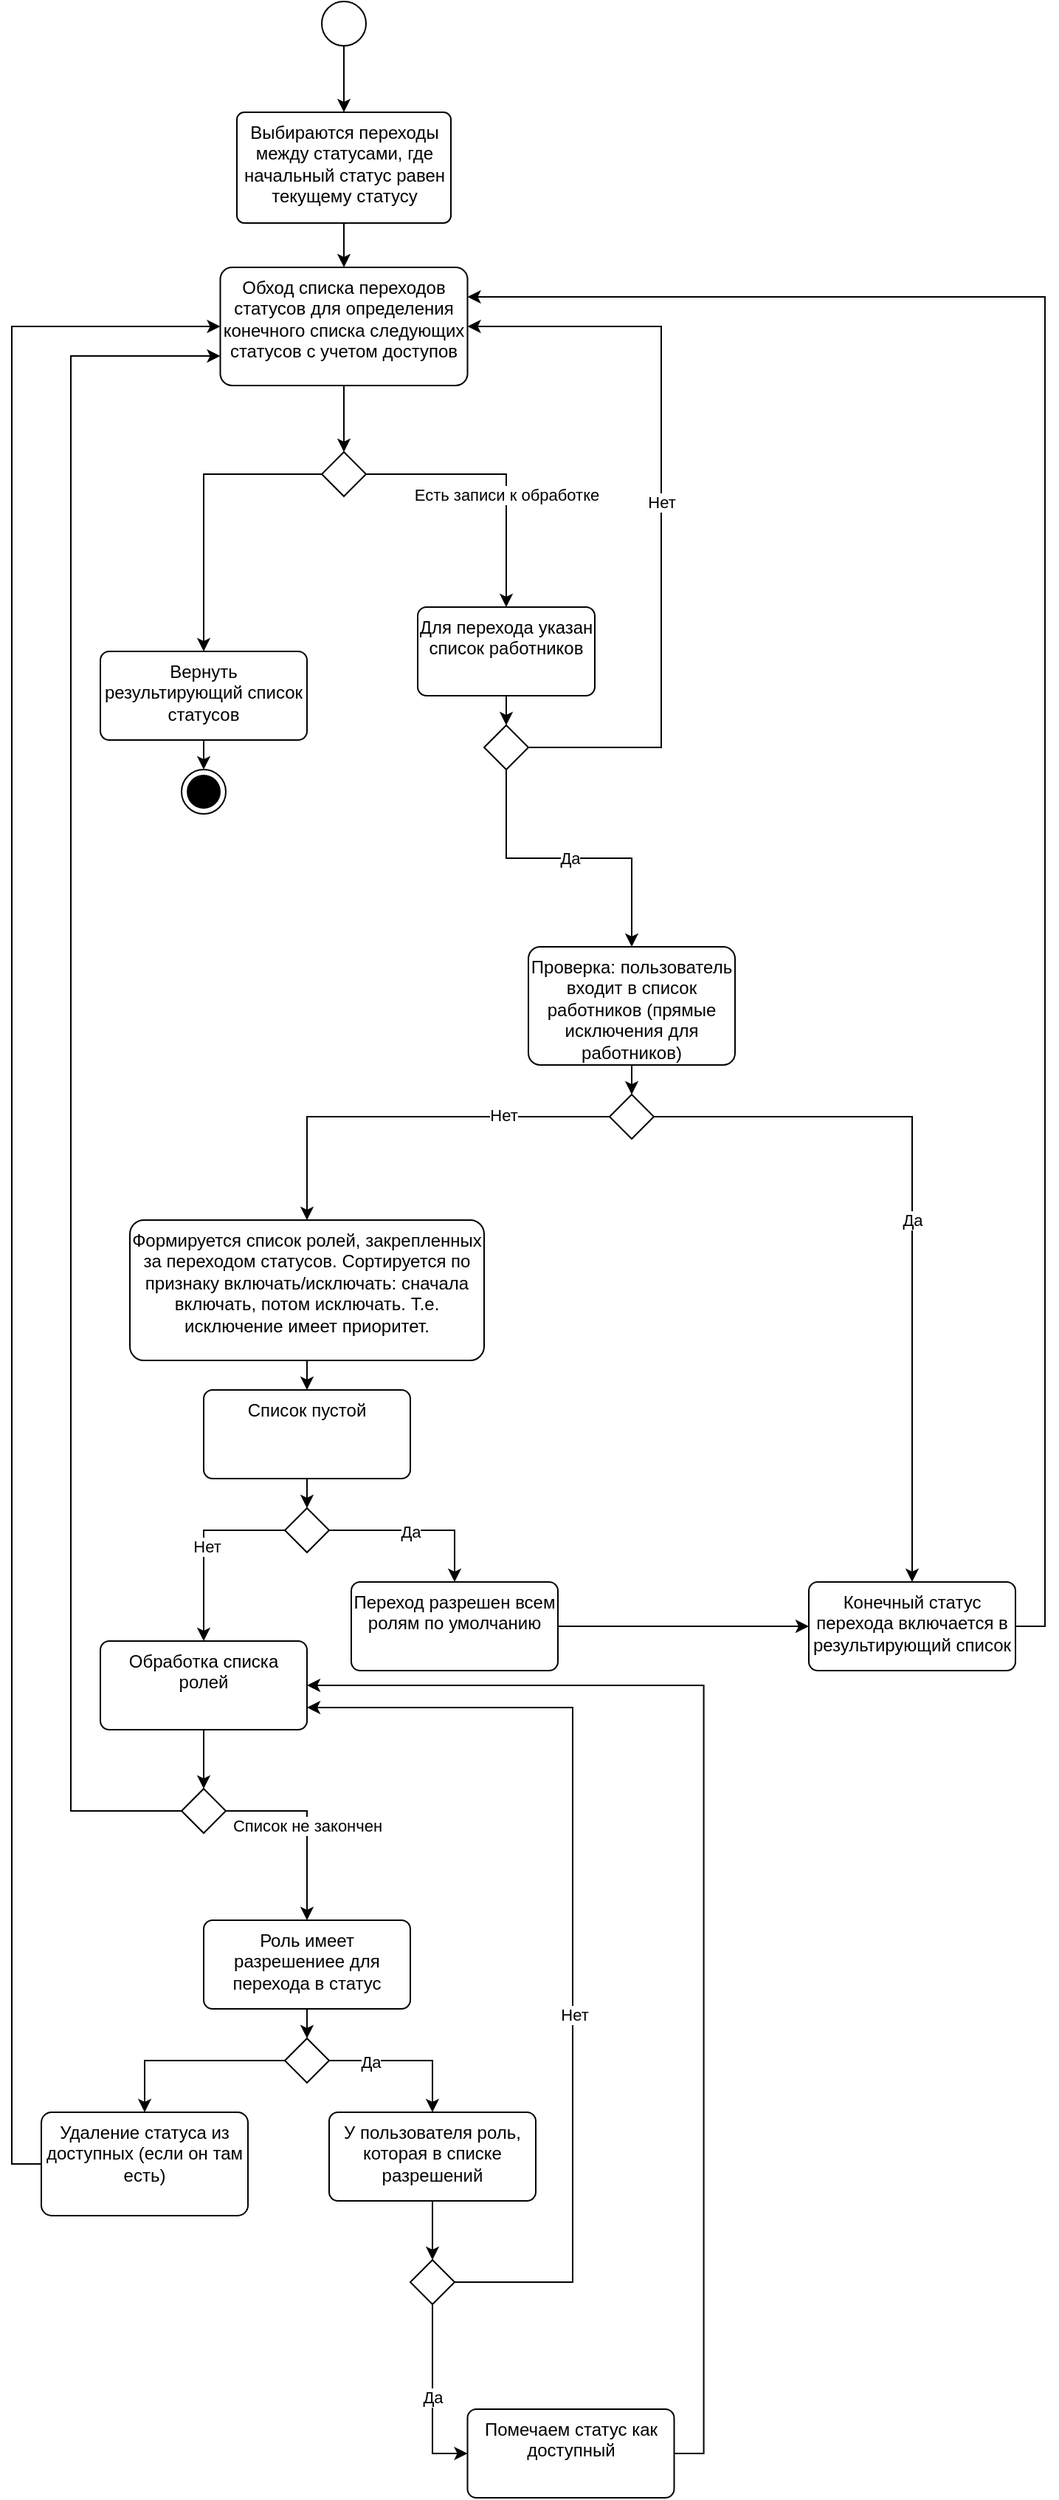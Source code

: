 <mxfile version="20.2.8" type="device" pages="3"><diagram id="eFgsTeEYelKQ_ePK37qf" name="Возможные статусы"><mxGraphModel dx="572" dy="1965" grid="1" gridSize="10" guides="1" tooltips="1" connect="1" arrows="1" fold="1" page="1" pageScale="1" pageWidth="850" pageHeight="1100" math="0" shadow="0"><root><mxCell id="0"/><mxCell id="1" parent="0"/><mxCell id="c5JYzMj96R1MtIDLFCYo-1" style="edgeStyle=orthogonalEdgeStyle;rounded=0;orthogonalLoop=1;jettySize=auto;html=1;exitX=0.5;exitY=1;exitDx=0;exitDy=0;entryX=0.5;entryY=0;entryDx=0;entryDy=0;" parent="1" source="c5JYzMj96R1MtIDLFCYo-2" target="c5JYzMj96R1MtIDLFCYo-4" edge="1"><mxGeometry relative="1" as="geometry"/></mxCell><mxCell id="c5JYzMj96R1MtIDLFCYo-2" value="" style="ellipse;fillColor=#ffffff;strokeColor=#000000;" parent="1" vertex="1"><mxGeometry x="1560" y="-20" width="30" height="30" as="geometry"/></mxCell><mxCell id="c5JYzMj96R1MtIDLFCYo-3" value="" style="edgeStyle=orthogonalEdgeStyle;rounded=0;orthogonalLoop=1;jettySize=auto;html=1;" parent="1" source="c5JYzMj96R1MtIDLFCYo-4" target="c5JYzMj96R1MtIDLFCYo-8" edge="1"><mxGeometry relative="1" as="geometry"/></mxCell><mxCell id="c5JYzMj96R1MtIDLFCYo-4" value="&lt;div&gt;Выбираются переходы между статусами, где начальный статус равен текущему статусу&lt;br&gt;&lt;/div&gt;&lt;div&gt;&lt;br&gt;&lt;/div&gt;" style="html=1;align=center;verticalAlign=top;rounded=1;absoluteArcSize=1;arcSize=10;dashed=0;whiteSpace=wrap;" parent="1" vertex="1"><mxGeometry x="1502.5" y="55" width="145" height="75" as="geometry"/></mxCell><mxCell id="c5JYzMj96R1MtIDLFCYo-5" value="" style="edgeStyle=orthogonalEdgeStyle;rounded=0;orthogonalLoop=1;jettySize=auto;html=1;exitX=1;exitY=0.5;exitDx=0;exitDy=0;" parent="1" source="c5JYzMj96R1MtIDLFCYo-53" target="c5JYzMj96R1MtIDLFCYo-10" edge="1"><mxGeometry relative="1" as="geometry"><mxPoint x="1575" y="350" as="sourcePoint"/></mxGeometry></mxCell><mxCell id="c5JYzMj96R1MtIDLFCYo-6" value="Есть записи к обработке" style="edgeLabel;html=1;align=center;verticalAlign=middle;resizable=0;points=[];" parent="c5JYzMj96R1MtIDLFCYo-5" vertex="1" connectable="0"><mxGeometry x="0.173" relative="1" as="geometry"><mxPoint as="offset"/></mxGeometry></mxCell><mxCell id="c5JYzMj96R1MtIDLFCYo-7" style="edgeStyle=orthogonalEdgeStyle;rounded=0;orthogonalLoop=1;jettySize=auto;html=1;exitX=0.5;exitY=1;exitDx=0;exitDy=0;entryX=0.5;entryY=0;entryDx=0;entryDy=0;" parent="1" source="c5JYzMj96R1MtIDLFCYo-8" target="c5JYzMj96R1MtIDLFCYo-53" edge="1"><mxGeometry relative="1" as="geometry"/></mxCell><mxCell id="c5JYzMj96R1MtIDLFCYo-8" value="Обход списка переходов статусов для определения конечного списка следующих статусов с учетом доступов" style="whiteSpace=wrap;html=1;verticalAlign=top;rounded=1;arcSize=10;dashed=0;" parent="1" vertex="1"><mxGeometry x="1491.25" y="160" width="167.5" height="80" as="geometry"/></mxCell><mxCell id="c5JYzMj96R1MtIDLFCYo-9" style="edgeStyle=orthogonalEdgeStyle;rounded=0;orthogonalLoop=1;jettySize=auto;html=1;exitX=0.5;exitY=1;exitDx=0;exitDy=0;entryX=0.5;entryY=0;entryDx=0;entryDy=0;" parent="1" source="c5JYzMj96R1MtIDLFCYo-10" target="c5JYzMj96R1MtIDLFCYo-14" edge="1"><mxGeometry relative="1" as="geometry"/></mxCell><mxCell id="c5JYzMj96R1MtIDLFCYo-10" value="Для перехода указан список работников" style="whiteSpace=wrap;html=1;verticalAlign=top;rounded=1;arcSize=10;dashed=0;" parent="1" vertex="1"><mxGeometry x="1625" y="390" width="120" height="60" as="geometry"/></mxCell><mxCell id="c5JYzMj96R1MtIDLFCYo-11" value="Да" style="edgeStyle=orthogonalEdgeStyle;rounded=0;orthogonalLoop=1;jettySize=auto;html=1;exitX=0.5;exitY=1;exitDx=0;exitDy=0;entryX=0.5;entryY=0;entryDx=0;entryDy=0;" parent="1" source="c5JYzMj96R1MtIDLFCYo-14" target="c5JYzMj96R1MtIDLFCYo-16" edge="1"><mxGeometry relative="1" as="geometry"/></mxCell><mxCell id="c5JYzMj96R1MtIDLFCYo-12" style="edgeStyle=orthogonalEdgeStyle;rounded=0;orthogonalLoop=1;jettySize=auto;html=1;exitX=1;exitY=0.5;exitDx=0;exitDy=0;entryX=1;entryY=0.5;entryDx=0;entryDy=0;" parent="1" source="c5JYzMj96R1MtIDLFCYo-14" target="c5JYzMj96R1MtIDLFCYo-8" edge="1"><mxGeometry relative="1" as="geometry"><Array as="points"><mxPoint x="1790" y="485"/><mxPoint x="1790" y="200"/></Array></mxGeometry></mxCell><mxCell id="c5JYzMj96R1MtIDLFCYo-13" value="Нет" style="edgeLabel;html=1;align=center;verticalAlign=middle;resizable=0;points=[];" parent="c5JYzMj96R1MtIDLFCYo-12" vertex="1" connectable="0"><mxGeometry x="0.014" relative="1" as="geometry"><mxPoint as="offset"/></mxGeometry></mxCell><mxCell id="c5JYzMj96R1MtIDLFCYo-14" value="" style="rhombus;" parent="1" vertex="1"><mxGeometry x="1670" y="470" width="30" height="30" as="geometry"/></mxCell><mxCell id="c5JYzMj96R1MtIDLFCYo-15" style="edgeStyle=orthogonalEdgeStyle;rounded=0;orthogonalLoop=1;jettySize=auto;html=1;exitX=0.5;exitY=1;exitDx=0;exitDy=0;entryX=0.5;entryY=0;entryDx=0;entryDy=0;" parent="1" source="c5JYzMj96R1MtIDLFCYo-16" target="c5JYzMj96R1MtIDLFCYo-20" edge="1"><mxGeometry relative="1" as="geometry"/></mxCell><mxCell id="c5JYzMj96R1MtIDLFCYo-16" value="Проверка: пользователь входит в список работников (прямые исключения для работников)" style="whiteSpace=wrap;html=1;verticalAlign=top;rounded=1;arcSize=10;dashed=0;" parent="1" vertex="1"><mxGeometry x="1700" y="620" width="140" height="80" as="geometry"/></mxCell><mxCell id="c5JYzMj96R1MtIDLFCYo-17" value="Да" style="edgeStyle=orthogonalEdgeStyle;rounded=0;orthogonalLoop=1;jettySize=auto;html=1;exitX=1;exitY=0.5;exitDx=0;exitDy=0;entryX=0.5;entryY=0;entryDx=0;entryDy=0;" parent="1" source="c5JYzMj96R1MtIDLFCYo-20" target="c5JYzMj96R1MtIDLFCYo-22" edge="1"><mxGeometry relative="1" as="geometry"/></mxCell><mxCell id="c5JYzMj96R1MtIDLFCYo-18" style="edgeStyle=orthogonalEdgeStyle;rounded=0;orthogonalLoop=1;jettySize=auto;html=1;exitX=0;exitY=0.5;exitDx=0;exitDy=0;" parent="1" source="c5JYzMj96R1MtIDLFCYo-20" target="c5JYzMj96R1MtIDLFCYo-24" edge="1"><mxGeometry relative="1" as="geometry"/></mxCell><mxCell id="c5JYzMj96R1MtIDLFCYo-19" value="Нет" style="edgeLabel;html=1;align=center;verticalAlign=middle;resizable=0;points=[];" parent="c5JYzMj96R1MtIDLFCYo-18" vertex="1" connectable="0"><mxGeometry x="-0.476" y="-2" relative="1" as="geometry"><mxPoint y="1" as="offset"/></mxGeometry></mxCell><mxCell id="c5JYzMj96R1MtIDLFCYo-20" value="" style="rhombus;" parent="1" vertex="1"><mxGeometry x="1755" y="720" width="30" height="30" as="geometry"/></mxCell><mxCell id="c5JYzMj96R1MtIDLFCYo-21" style="edgeStyle=orthogonalEdgeStyle;rounded=0;orthogonalLoop=1;jettySize=auto;html=1;exitX=1;exitY=0.5;exitDx=0;exitDy=0;entryX=1;entryY=0.25;entryDx=0;entryDy=0;" parent="1" source="c5JYzMj96R1MtIDLFCYo-22" target="c5JYzMj96R1MtIDLFCYo-8" edge="1"><mxGeometry relative="1" as="geometry"/></mxCell><mxCell id="c5JYzMj96R1MtIDLFCYo-22" value="Конечный статус перехода включается в результирующий список" style="whiteSpace=wrap;html=1;verticalAlign=top;rounded=1;arcSize=10;dashed=0;" parent="1" vertex="1"><mxGeometry x="1890" y="1050" width="140" height="60" as="geometry"/></mxCell><mxCell id="c5JYzMj96R1MtIDLFCYo-23" style="edgeStyle=orthogonalEdgeStyle;rounded=0;orthogonalLoop=1;jettySize=auto;html=1;exitX=0.5;exitY=1;exitDx=0;exitDy=0;entryX=0.5;entryY=0;entryDx=0;entryDy=0;" parent="1" source="c5JYzMj96R1MtIDLFCYo-24" target="c5JYzMj96R1MtIDLFCYo-26" edge="1"><mxGeometry relative="1" as="geometry"/></mxCell><mxCell id="c5JYzMj96R1MtIDLFCYo-24" value="Формируется список ролей, закрепленных за переходом статусов. Сортируется по признаку включать/исключать: сначала включать, потом исключать. Т.е. исключение имеет приоритет." style="whiteSpace=wrap;html=1;verticalAlign=top;rounded=1;arcSize=10;dashed=0;" parent="1" vertex="1"><mxGeometry x="1430" y="805" width="240" height="95" as="geometry"/></mxCell><mxCell id="c5JYzMj96R1MtIDLFCYo-25" style="edgeStyle=orthogonalEdgeStyle;rounded=0;orthogonalLoop=1;jettySize=auto;html=1;exitX=0.5;exitY=1;exitDx=0;exitDy=0;entryX=0.5;entryY=0;entryDx=0;entryDy=0;" parent="1" source="c5JYzMj96R1MtIDLFCYo-26" target="c5JYzMj96R1MtIDLFCYo-31" edge="1"><mxGeometry relative="1" as="geometry"/></mxCell><mxCell id="c5JYzMj96R1MtIDLFCYo-26" value="&lt;div&gt;Список пустой&lt;/div&gt;" style="whiteSpace=wrap;html=1;verticalAlign=top;rounded=1;arcSize=10;dashed=0;" parent="1" vertex="1"><mxGeometry x="1480" y="920" width="140" height="60" as="geometry"/></mxCell><mxCell id="c5JYzMj96R1MtIDLFCYo-27" style="edgeStyle=orthogonalEdgeStyle;rounded=0;orthogonalLoop=1;jettySize=auto;html=1;exitX=1;exitY=0.5;exitDx=0;exitDy=0;entryX=0.5;entryY=0;entryDx=0;entryDy=0;" parent="1" source="c5JYzMj96R1MtIDLFCYo-31" target="c5JYzMj96R1MtIDLFCYo-33" edge="1"><mxGeometry relative="1" as="geometry"/></mxCell><mxCell id="c5JYzMj96R1MtIDLFCYo-28" value="Да" style="edgeLabel;html=1;align=center;verticalAlign=middle;resizable=0;points=[];" parent="c5JYzMj96R1MtIDLFCYo-27" vertex="1" connectable="0"><mxGeometry x="-0.089" y="-1" relative="1" as="geometry"><mxPoint as="offset"/></mxGeometry></mxCell><mxCell id="c5JYzMj96R1MtIDLFCYo-29" style="edgeStyle=orthogonalEdgeStyle;rounded=0;orthogonalLoop=1;jettySize=auto;html=1;exitX=0;exitY=0.5;exitDx=0;exitDy=0;" parent="1" source="c5JYzMj96R1MtIDLFCYo-31" target="c5JYzMj96R1MtIDLFCYo-51" edge="1"><mxGeometry relative="1" as="geometry"/></mxCell><mxCell id="c5JYzMj96R1MtIDLFCYo-30" value="Нет" style="edgeLabel;html=1;align=center;verticalAlign=middle;resizable=0;points=[];" parent="c5JYzMj96R1MtIDLFCYo-29" vertex="1" connectable="0"><mxGeometry x="0.005" y="2" relative="1" as="geometry"><mxPoint as="offset"/></mxGeometry></mxCell><mxCell id="c5JYzMj96R1MtIDLFCYo-31" value="" style="rhombus;" parent="1" vertex="1"><mxGeometry x="1535" y="1000" width="30" height="30" as="geometry"/></mxCell><mxCell id="c5JYzMj96R1MtIDLFCYo-32" style="edgeStyle=orthogonalEdgeStyle;rounded=0;orthogonalLoop=1;jettySize=auto;html=1;exitX=1;exitY=0.5;exitDx=0;exitDy=0;entryX=0;entryY=0.5;entryDx=0;entryDy=0;" parent="1" source="c5JYzMj96R1MtIDLFCYo-33" target="c5JYzMj96R1MtIDLFCYo-22" edge="1"><mxGeometry relative="1" as="geometry"/></mxCell><mxCell id="c5JYzMj96R1MtIDLFCYo-33" value="Переход разрешен всем ролям по умолчанию" style="whiteSpace=wrap;html=1;verticalAlign=top;rounded=1;arcSize=10;dashed=0;" parent="1" vertex="1"><mxGeometry x="1580" y="1050" width="140" height="60" as="geometry"/></mxCell><mxCell id="c5JYzMj96R1MtIDLFCYo-34" style="edgeStyle=orthogonalEdgeStyle;rounded=0;orthogonalLoop=1;jettySize=auto;html=1;exitX=0.5;exitY=1;exitDx=0;exitDy=0;entryX=0.5;entryY=0;entryDx=0;entryDy=0;" parent="1" source="c5JYzMj96R1MtIDLFCYo-35" target="c5JYzMj96R1MtIDLFCYo-39" edge="1"><mxGeometry relative="1" as="geometry"/></mxCell><mxCell id="c5JYzMj96R1MtIDLFCYo-35" value="Роль имеет разрешениее для перехода в статус" style="whiteSpace=wrap;html=1;verticalAlign=top;rounded=1;arcSize=10;dashed=0;" parent="1" vertex="1"><mxGeometry x="1480" y="1279" width="140" height="60" as="geometry"/></mxCell><mxCell id="c5JYzMj96R1MtIDLFCYo-36" style="edgeStyle=orthogonalEdgeStyle;rounded=0;orthogonalLoop=1;jettySize=auto;html=1;exitX=1;exitY=0.5;exitDx=0;exitDy=0;entryX=0.5;entryY=0;entryDx=0;entryDy=0;" parent="1" source="c5JYzMj96R1MtIDLFCYo-39" target="c5JYzMj96R1MtIDLFCYo-41" edge="1"><mxGeometry relative="1" as="geometry"/></mxCell><mxCell id="c5JYzMj96R1MtIDLFCYo-37" value="Да" style="edgeLabel;html=1;align=center;verticalAlign=middle;resizable=0;points=[];" parent="c5JYzMj96R1MtIDLFCYo-36" vertex="1" connectable="0"><mxGeometry x="-0.475" y="-1" relative="1" as="geometry"><mxPoint as="offset"/></mxGeometry></mxCell><mxCell id="c5JYzMj96R1MtIDLFCYo-38" style="edgeStyle=orthogonalEdgeStyle;rounded=0;orthogonalLoop=1;jettySize=auto;html=1;exitX=0;exitY=0.5;exitDx=0;exitDy=0;entryX=0.5;entryY=0;entryDx=0;entryDy=0;" parent="1" source="c5JYzMj96R1MtIDLFCYo-39" target="c5JYzMj96R1MtIDLFCYo-49" edge="1"><mxGeometry relative="1" as="geometry"/></mxCell><mxCell id="c5JYzMj96R1MtIDLFCYo-39" value="" style="rhombus;" parent="1" vertex="1"><mxGeometry x="1535" y="1359" width="30" height="30" as="geometry"/></mxCell><mxCell id="c5JYzMj96R1MtIDLFCYo-40" style="edgeStyle=orthogonalEdgeStyle;rounded=0;orthogonalLoop=1;jettySize=auto;html=1;exitX=0.5;exitY=1;exitDx=0;exitDy=0;entryX=0.5;entryY=0;entryDx=0;entryDy=0;" parent="1" source="c5JYzMj96R1MtIDLFCYo-41" target="c5JYzMj96R1MtIDLFCYo-45" edge="1"><mxGeometry relative="1" as="geometry"/></mxCell><mxCell id="c5JYzMj96R1MtIDLFCYo-41" value="У пользователя роль, которая в списке разрешений" style="whiteSpace=wrap;html=1;verticalAlign=top;rounded=1;arcSize=10;dashed=0;" parent="1" vertex="1"><mxGeometry x="1565" y="1409" width="140" height="60" as="geometry"/></mxCell><mxCell id="c5JYzMj96R1MtIDLFCYo-42" value="Да" style="edgeStyle=orthogonalEdgeStyle;rounded=0;orthogonalLoop=1;jettySize=auto;html=1;exitX=0.5;exitY=1;exitDx=0;exitDy=0;entryX=0;entryY=0.5;entryDx=0;entryDy=0;" parent="1" source="c5JYzMj96R1MtIDLFCYo-45" target="c5JYzMj96R1MtIDLFCYo-47" edge="1"><mxGeometry relative="1" as="geometry"/></mxCell><mxCell id="c5JYzMj96R1MtIDLFCYo-43" style="edgeStyle=orthogonalEdgeStyle;rounded=0;orthogonalLoop=1;jettySize=auto;html=1;exitX=1;exitY=0.5;exitDx=0;exitDy=0;entryX=1;entryY=0.75;entryDx=0;entryDy=0;" parent="1" source="c5JYzMj96R1MtIDLFCYo-45" target="c5JYzMj96R1MtIDLFCYo-51" edge="1"><mxGeometry relative="1" as="geometry"><Array as="points"><mxPoint x="1730" y="1524"/><mxPoint x="1730" y="1135"/></Array></mxGeometry></mxCell><mxCell id="c5JYzMj96R1MtIDLFCYo-44" value="Нет" style="edgeLabel;html=1;align=center;verticalAlign=middle;resizable=0;points=[];" parent="c5JYzMj96R1MtIDLFCYo-43" vertex="1" connectable="0"><mxGeometry x="-0.195" y="-1" relative="1" as="geometry"><mxPoint as="offset"/></mxGeometry></mxCell><mxCell id="c5JYzMj96R1MtIDLFCYo-45" value="" style="rhombus;" parent="1" vertex="1"><mxGeometry x="1620" y="1509" width="30" height="30" as="geometry"/></mxCell><mxCell id="c5JYzMj96R1MtIDLFCYo-46" style="edgeStyle=orthogonalEdgeStyle;rounded=0;orthogonalLoop=1;jettySize=auto;html=1;exitX=1;exitY=0.5;exitDx=0;exitDy=0;entryX=1;entryY=0.5;entryDx=0;entryDy=0;" parent="1" source="c5JYzMj96R1MtIDLFCYo-47" target="c5JYzMj96R1MtIDLFCYo-51" edge="1"><mxGeometry relative="1" as="geometry"/></mxCell><mxCell id="c5JYzMj96R1MtIDLFCYo-47" value="Помечаем статус как доступный" style="whiteSpace=wrap;html=1;verticalAlign=top;rounded=1;arcSize=10;dashed=0;" parent="1" vertex="1"><mxGeometry x="1658.75" y="1610" width="140" height="60" as="geometry"/></mxCell><mxCell id="c5JYzMj96R1MtIDLFCYo-48" style="edgeStyle=orthogonalEdgeStyle;rounded=0;orthogonalLoop=1;jettySize=auto;html=1;exitX=0;exitY=0.5;exitDx=0;exitDy=0;entryX=0;entryY=0.5;entryDx=0;entryDy=0;" parent="1" source="c5JYzMj96R1MtIDLFCYo-49" target="c5JYzMj96R1MtIDLFCYo-8" edge="1"><mxGeometry relative="1" as="geometry"/></mxCell><mxCell id="c5JYzMj96R1MtIDLFCYo-49" value="Удаление статуса из доступных (если он там есть)" style="whiteSpace=wrap;html=1;verticalAlign=top;rounded=1;arcSize=10;dashed=0;" parent="1" vertex="1"><mxGeometry x="1370" y="1409" width="140" height="70" as="geometry"/></mxCell><mxCell id="c5JYzMj96R1MtIDLFCYo-50" style="edgeStyle=orthogonalEdgeStyle;rounded=0;orthogonalLoop=1;jettySize=auto;html=1;exitX=0.5;exitY=1;exitDx=0;exitDy=0;entryX=0.5;entryY=0;entryDx=0;entryDy=0;" parent="1" source="c5JYzMj96R1MtIDLFCYo-51" target="c5JYzMj96R1MtIDLFCYo-56" edge="1"><mxGeometry relative="1" as="geometry"/></mxCell><mxCell id="c5JYzMj96R1MtIDLFCYo-51" value="Обработка списка ролей" style="whiteSpace=wrap;html=1;verticalAlign=top;rounded=1;arcSize=10;dashed=0;" parent="1" vertex="1"><mxGeometry x="1410" y="1090" width="140" height="60" as="geometry"/></mxCell><mxCell id="c5JYzMj96R1MtIDLFCYo-52" style="edgeStyle=orthogonalEdgeStyle;rounded=0;orthogonalLoop=1;jettySize=auto;html=1;exitX=0;exitY=0.5;exitDx=0;exitDy=0;entryX=0.5;entryY=0;entryDx=0;entryDy=0;" parent="1" source="c5JYzMj96R1MtIDLFCYo-53" target="c5JYzMj96R1MtIDLFCYo-58" edge="1"><mxGeometry relative="1" as="geometry"><mxPoint x="1476.0" y="400" as="targetPoint"/></mxGeometry></mxCell><mxCell id="c5JYzMj96R1MtIDLFCYo-53" value="" style="rhombus;" parent="1" vertex="1"><mxGeometry x="1560" y="285" width="30" height="30" as="geometry"/></mxCell><mxCell id="c5JYzMj96R1MtIDLFCYo-54" value="Список не закончен" style="edgeStyle=orthogonalEdgeStyle;rounded=0;orthogonalLoop=1;jettySize=auto;html=1;exitX=1;exitY=0.5;exitDx=0;exitDy=0;entryX=0.5;entryY=0;entryDx=0;entryDy=0;" parent="1" source="c5JYzMj96R1MtIDLFCYo-56" target="c5JYzMj96R1MtIDLFCYo-35" edge="1"><mxGeometry relative="1" as="geometry"/></mxCell><mxCell id="c5JYzMj96R1MtIDLFCYo-55" style="edgeStyle=orthogonalEdgeStyle;rounded=0;orthogonalLoop=1;jettySize=auto;html=1;exitX=0;exitY=0.5;exitDx=0;exitDy=0;entryX=0;entryY=0.75;entryDx=0;entryDy=0;" parent="1" source="c5JYzMj96R1MtIDLFCYo-56" target="c5JYzMj96R1MtIDLFCYo-8" edge="1"><mxGeometry relative="1" as="geometry"><Array as="points"><mxPoint x="1390" y="1205"/><mxPoint x="1390" y="220"/></Array></mxGeometry></mxCell><mxCell id="c5JYzMj96R1MtIDLFCYo-56" value="" style="rhombus;" parent="1" vertex="1"><mxGeometry x="1465" y="1190" width="30" height="30" as="geometry"/></mxCell><mxCell id="c5JYzMj96R1MtIDLFCYo-57" style="edgeStyle=orthogonalEdgeStyle;rounded=0;orthogonalLoop=1;jettySize=auto;html=1;exitX=0.5;exitY=1;exitDx=0;exitDy=0;entryX=0.5;entryY=0;entryDx=0;entryDy=0;" parent="1" source="c5JYzMj96R1MtIDLFCYo-58" target="c5JYzMj96R1MtIDLFCYo-59" edge="1"><mxGeometry relative="1" as="geometry"/></mxCell><mxCell id="c5JYzMj96R1MtIDLFCYo-58" value="&lt;div&gt;Вернуть результирующий список статусов&lt;/div&gt;" style="whiteSpace=wrap;html=1;verticalAlign=top;rounded=1;arcSize=10;dashed=0;" parent="1" vertex="1"><mxGeometry x="1410" y="420" width="140" height="60" as="geometry"/></mxCell><mxCell id="c5JYzMj96R1MtIDLFCYo-59" value="" style="ellipse;html=1;shape=endState;fillColor=#000000;strokeColor=#000000;" parent="1" vertex="1"><mxGeometry x="1465" y="500" width="30" height="30" as="geometry"/></mxCell></root></mxGraphModel></diagram><diagram id="LXSazGGZcjS6EqAl17jo" name="WorkflowTypes"><mxGraphModel dx="1422" dy="865" grid="1" gridSize="10" guides="1" tooltips="1" connect="1" arrows="1" fold="1" page="1" pageScale="1" pageWidth="850" pageHeight="1100" math="0" shadow="0"><root><mxCell id="0"/><mxCell id="1" parent="0"/><mxCell id="aT0I-s7yTr1coh-lzJiM-1" value="&lt;b&gt;Типы маршрутов документов&lt;/b&gt;" style="strokeWidth=1;shadow=0;dashed=0;align=center;html=1;shape=mxgraph.mockup.containers.window;align=left;verticalAlign=top;spacingLeft=8;strokeColor2=#008cff;strokeColor3=#c4c4c4;fontColor=#666666;mainText=;fontSize=17;labelBackgroundColor=none;" parent="1" vertex="1"><mxGeometry x="100" y="40" width="1220" height="520" as="geometry"/></mxCell><mxCell id="aT0I-s7yTr1coh-lzJiM-2" value="&lt;table style=&quot;font-size:1em;width:100%;height:100%;&quot; cellspacing=&quot;0&quot; cellpadding=&quot;4&quot; border=&quot;1&quot;&gt;&lt;tbody&gt;&lt;tr&gt;&lt;th&gt;Код&lt;/th&gt;&lt;th&gt;Описание&lt;/th&gt;&lt;/tr&gt;&lt;tr&gt;&lt;td&gt;WO_SIMPLE&lt;br&gt;&lt;/td&gt;&lt;td&gt;Наряд-задание простое&lt;br&gt;&lt;/td&gt;&lt;/tr&gt;&lt;tr&gt;&lt;td&gt;&lt;font color=&quot;#003300&quot;&gt;&lt;span style=&quot;background-color: transparent;&quot;&gt;&lt;b&gt;SAFETY_INSPECTION&lt;br&gt;&lt;/b&gt;&lt;/span&gt;&lt;/font&gt;&lt;/td&gt;&lt;td&gt;&lt;font color=&quot;#003300&quot;&gt;&lt;span style=&quot;background-color: transparent;&quot;&gt;&lt;b&gt;Инспекция по безопасности&lt;br&gt;&lt;/b&gt;&lt;/span&gt;&lt;/font&gt;&lt;/td&gt;&lt;/tr&gt;&lt;tr&gt;&lt;td&gt;ASSETS_INVENTORY&lt;br&gt;&lt;/td&gt;&lt;td&gt;Задание на инвентаризацию&lt;br&gt;&lt;/td&gt;&lt;/tr&gt;&lt;/tbody&gt;&lt;/table&gt; " style="verticalAlign=top;align=left;overflow=fill;fontSize=12;fontFamily=Helvetica;html=1" parent="1" vertex="1"><mxGeometry x="120" y="100" width="320" height="110" as="geometry"/></mxCell><mxCell id="aT0I-s7yTr1coh-lzJiM-4" value="" style="shape=mxgraph.mockup.containers.marginRect;rectMarginTop=10;strokeColor=#666666;strokeWidth=1;dashed=0;rounded=1;arcSize=5;recursiveResize=0;" parent="1" vertex="1"><mxGeometry x="460" y="100" width="350" height="410" as="geometry"/></mxCell><mxCell id="aT0I-s7yTr1coh-lzJiM-5" value="Переходы между статусами" style="shape=rect;strokeColor=none;fillColor=#008cff;strokeWidth=1;dashed=0;rounded=1;arcSize=20;fontColor=#ffffff;fontSize=17;spacing=2;spacingTop=-2;align=left;autosize=1;spacingLeft=4;resizeWidth=0;resizeHeight=0;perimeter=none;" parent="aT0I-s7yTr1coh-lzJiM-4" vertex="1"><mxGeometry x="5" width="250" height="30" as="geometry"/></mxCell><mxCell id="aT0I-s7yTr1coh-lzJiM-6" value="&lt;table style=&quot;font-size:1em;width:100%;height:100%;&quot; cellspacing=&quot;0&quot; cellpadding=&quot;4&quot; border=&quot;1&quot;&gt;&lt;tbody&gt;&lt;tr&gt;&lt;th&gt;Текущий статус&lt;br&gt;&lt;/th&gt;&lt;th&gt;Следующий статус&lt;br&gt;&lt;/th&gt;&lt;/tr&gt;&lt;tr&gt;&lt;td&gt;&lt;br&gt;&lt;/td&gt;&lt;td&gt;Новый&lt;br&gt;&lt;/td&gt;&lt;/tr&gt;&lt;tr&gt;&lt;td&gt;Новый&lt;br&gt;&lt;/td&gt;&lt;td&gt;Запланирован&lt;br&gt;&lt;/td&gt;&lt;/tr&gt;&lt;tr&gt;&lt;td&gt;Новый&lt;br&gt;&lt;/td&gt;&lt;td&gt;Удален&lt;br&gt;&lt;/td&gt;&lt;/tr&gt;&lt;tr&gt;&lt;td&gt;&lt;font color=&quot;#003300&quot;&gt;&lt;b&gt;Запланирован&lt;/b&gt;&lt;/font&gt;&lt;/td&gt;&lt;td&gt;&lt;font color=&quot;#003300&quot;&gt;&lt;b&gt;К исполнению&lt;br&gt;&lt;/b&gt;&lt;/font&gt;&lt;/td&gt;&lt;/tr&gt;&lt;tr&gt;&lt;td&gt;Запланирован&lt;br&gt;&lt;/td&gt;&lt;td&gt;Отменен&lt;/td&gt;&lt;/tr&gt;&lt;tr&gt;&lt;td&gt;К исполнению&lt;br&gt;&lt;/td&gt;&lt;td&gt;В работе&lt;br&gt;&lt;/td&gt;&lt;/tr&gt;&lt;tr&gt;&lt;td&gt;К исполнению&lt;br&gt;&lt;/td&gt;&lt;td&gt;Отменен&lt;br&gt;&lt;/td&gt;&lt;/tr&gt;&lt;tr&gt;&lt;td&gt;В работе&lt;br&gt;&lt;/td&gt;&lt;td&gt;Выполнен&lt;br&gt;&lt;/td&gt;&lt;/tr&gt;&lt;tr&gt;&lt;td&gt;В работе&lt;span style=&quot;white-space: pre;&quot;&gt; &lt;/span&gt;&lt;br&gt;&lt;/td&gt;&lt;td&gt;Отменен&lt;br&gt;&lt;/td&gt;&lt;/tr&gt;&lt;tr&gt;&lt;td&gt;Выполнен&lt;/td&gt;&lt;td&gt;На проверке&lt;br&gt;&lt;/td&gt;&lt;/tr&gt;&lt;tr&gt;&lt;td&gt;На проверке&lt;br&gt;&lt;/td&gt;&lt;td&gt;Закрыт&lt;br&gt;&lt;/td&gt;&lt;/tr&gt;&lt;tr&gt;&lt;td&gt;&lt;br&gt;&lt;/td&gt;&lt;td&gt;&lt;br&gt;&lt;/td&gt;&lt;/tr&gt;&lt;tr&gt;&lt;td&gt;&lt;br&gt;&lt;/td&gt;&lt;td&gt;&lt;br&gt;&lt;/td&gt;&lt;/tr&gt;&lt;/tbody&gt;&lt;/table&gt; " style="verticalAlign=top;align=left;overflow=fill;fontSize=12;fontFamily=Helvetica;html=1" parent="aT0I-s7yTr1coh-lzJiM-4" vertex="1"><mxGeometry x="15" y="40" width="320" height="350" as="geometry"/></mxCell><mxCell id="aT0I-s7yTr1coh-lzJiM-7" value="" style="shape=mxgraph.mockup.containers.marginRect;rectMarginTop=10;strokeColor=#666666;strokeWidth=1;dashed=0;rounded=1;arcSize=5;recursiveResize=0;" parent="1" vertex="1"><mxGeometry x="830" y="100" width="350" height="200" as="geometry"/></mxCell><mxCell id="aT0I-s7yTr1coh-lzJiM-8" value="Роли" style="shape=rect;strokeColor=none;fillColor=#008cff;strokeWidth=1;dashed=0;rounded=1;arcSize=20;fontColor=#ffffff;fontSize=17;spacing=2;spacingTop=-2;align=left;autosize=1;spacingLeft=4;resizeWidth=0;resizeHeight=0;perimeter=none;" parent="aT0I-s7yTr1coh-lzJiM-7" vertex="1"><mxGeometry x="5" width="60" height="30" as="geometry"/></mxCell><mxCell id="aT0I-s7yTr1coh-lzJiM-9" value="&lt;table style=&quot;font-size:1em;width:100%;height:100%;&quot; cellspacing=&quot;0&quot; cellpadding=&quot;4&quot; border=&quot;1&quot;&gt;&lt;tbody&gt;&lt;tr&gt;&lt;th&gt;Роль&lt;br&gt;&lt;/th&gt;&lt;td&gt;Разрешено&lt;br&gt;&lt;/td&gt;&lt;/tr&gt;&lt;tr&gt;&lt;td&gt;Планировщик&lt;br&gt;&lt;/td&gt;&lt;td&gt;&lt;br&gt;&lt;/td&gt;&lt;/tr&gt;&lt;tr&gt;&lt;td&gt;&lt;br&gt;&lt;/td&gt;&lt;td&gt;&lt;br&gt;&lt;/td&gt;&lt;/tr&gt;&lt;tr&gt;&lt;td&gt;&lt;br&gt;&lt;/td&gt;&lt;td&gt;&lt;br&gt;&lt;/td&gt;&lt;/tr&gt;&lt;tr&gt;&lt;td&gt;&lt;br&gt;&lt;/td&gt;&lt;td&gt;&lt;br&gt;&lt;/td&gt;&lt;/tr&gt;&lt;tr&gt;&lt;td&gt;&lt;br&gt;&lt;/td&gt;&lt;td&gt;&lt;br&gt;&lt;/td&gt;&lt;/tr&gt;&lt;/tbody&gt;&lt;/table&gt; " style="verticalAlign=top;align=left;overflow=fill;fontSize=12;fontFamily=Helvetica;html=1" parent="aT0I-s7yTr1coh-lzJiM-7" vertex="1"><mxGeometry x="15" y="40" width="320" height="150" as="geometry"/></mxCell><mxCell id="aT0I-s7yTr1coh-lzJiM-15" value="" style="strokeWidth=1;shadow=0;dashed=0;align=center;html=1;shape=mxgraph.mockup.forms.rrect;rSize=0;fillColor=#00CC00;strokeColor=#999999;gradientColor=none;align=left;spacingLeft=4;fontSize=17;fontColor=#666666;labelPosition=right;labelBackgroundColor=none;" parent="aT0I-s7yTr1coh-lzJiM-7" vertex="1"><mxGeometry x="250" y="70" width="15" height="15" as="geometry"/></mxCell><mxCell id="aT0I-s7yTr1coh-lzJiM-10" value="" style="shape=mxgraph.mockup.containers.marginRect;rectMarginTop=10;strokeColor=#666666;strokeWidth=1;dashed=0;rounded=1;arcSize=5;recursiveResize=0;" parent="1" vertex="1"><mxGeometry x="830" y="310" width="350" height="200" as="geometry"/></mxCell><mxCell id="aT0I-s7yTr1coh-lzJiM-11" value="Работники" style="shape=rect;strokeColor=none;fillColor=#008cff;strokeWidth=1;dashed=0;rounded=1;arcSize=20;fontColor=#ffffff;fontSize=17;spacing=2;spacingTop=-2;align=left;autosize=1;spacingLeft=4;resizeWidth=0;resizeHeight=0;perimeter=none;" parent="aT0I-s7yTr1coh-lzJiM-10" vertex="1"><mxGeometry x="5" width="110" height="30" as="geometry"/></mxCell><mxCell id="aT0I-s7yTr1coh-lzJiM-12" value="&lt;table style=&quot;font-size:1em;width:100%;height:100%;&quot; cellspacing=&quot;0&quot; cellpadding=&quot;4&quot; border=&quot;1&quot;&gt;&lt;tbody&gt;&lt;tr&gt;&lt;th&gt;Работник&lt;br&gt;&lt;/th&gt;&lt;/tr&gt;&lt;tr&gt;&lt;td&gt;Шамуратов Канат&lt;br&gt;&lt;/td&gt;&lt;/tr&gt;&lt;tr&gt;&lt;td&gt;&lt;br&gt;&lt;/td&gt;&lt;/tr&gt;&lt;tr&gt;&lt;td&gt;&lt;br&gt;&lt;/td&gt;&lt;/tr&gt;&lt;tr&gt;&lt;td&gt;&lt;br&gt;&lt;/td&gt;&lt;/tr&gt;&lt;tr&gt;&lt;td&gt;&lt;br&gt;&lt;/td&gt;&lt;/tr&gt;&lt;/tbody&gt;&lt;/table&gt; " style="verticalAlign=top;align=left;overflow=fill;fontSize=12;fontFamily=Helvetica;html=1" parent="aT0I-s7yTr1coh-lzJiM-10" vertex="1"><mxGeometry x="15" y="40" width="320" height="150" as="geometry"/></mxCell></root></mxGraphModel></diagram><diagram id="2enyuwgkEOCi6Yhxmsjh" name="Страница 3"><mxGraphModel dx="1422" dy="865" grid="1" gridSize="10" guides="1" tooltips="1" connect="1" arrows="1" fold="1" page="1" pageScale="1" pageWidth="827" pageHeight="1169" math="0" shadow="0"><root><mxCell id="0"/><mxCell id="1" parent="0"/><mxCell id="_csdb3BY4sX9KlTYNO26-3" value="Action1" style="html=1;align=center;verticalAlign=top;rounded=1;absoluteArcSize=1;arcSize=10;dashed=0;" vertex="1" parent="1"><mxGeometry x="40" y="120" width="140" height="40" as="geometry"/></mxCell></root></mxGraphModel></diagram></mxfile>